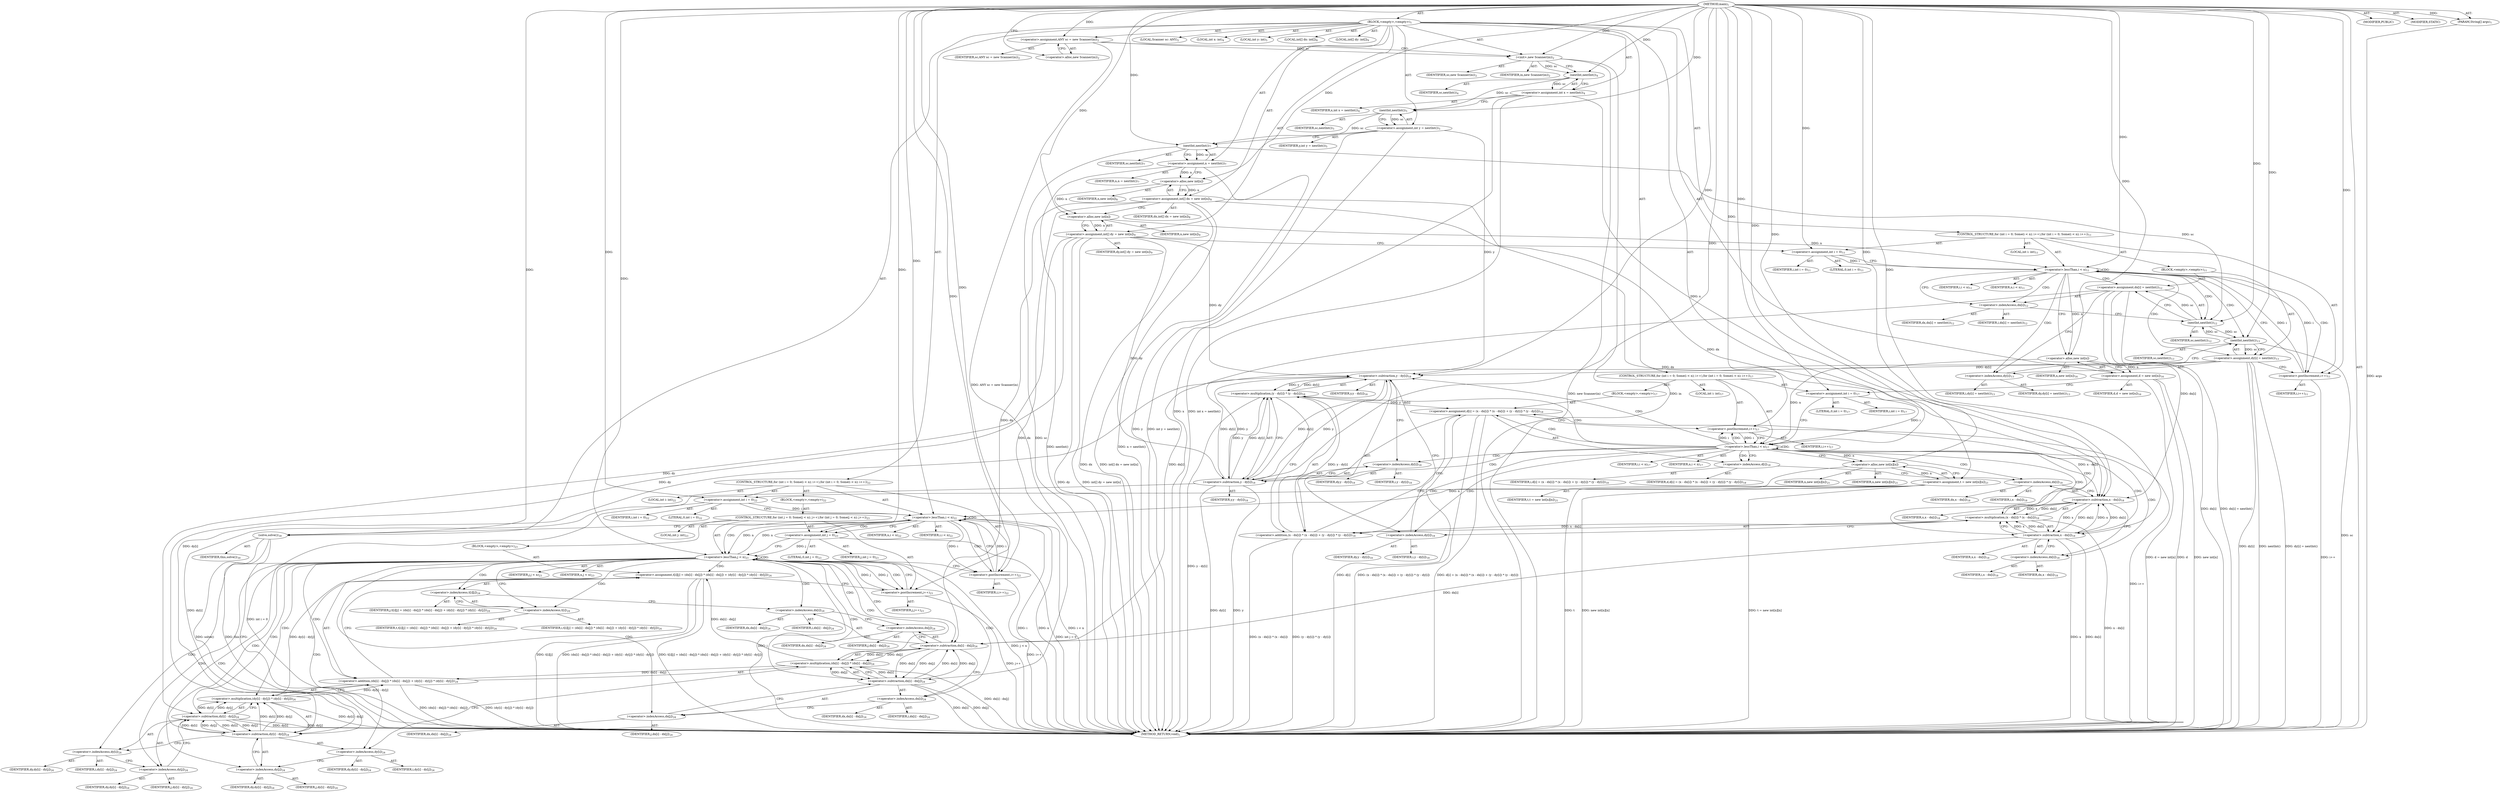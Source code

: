 digraph "main" {  
"19" [label = <(METHOD,main)<SUB>1</SUB>> ]
"20" [label = <(PARAM,String[] args)<SUB>1</SUB>> ]
"21" [label = <(BLOCK,&lt;empty&gt;,&lt;empty&gt;)<SUB>1</SUB>> ]
"4" [label = <(LOCAL,Scanner sc: ANY)<SUB>2</SUB>> ]
"22" [label = <(&lt;operator&gt;.assignment,ANY sc = new Scanner(in))<SUB>2</SUB>> ]
"23" [label = <(IDENTIFIER,sc,ANY sc = new Scanner(in))<SUB>2</SUB>> ]
"24" [label = <(&lt;operator&gt;.alloc,new Scanner(in))<SUB>2</SUB>> ]
"25" [label = <(&lt;init&gt;,new Scanner(in))<SUB>2</SUB>> ]
"3" [label = <(IDENTIFIER,sc,new Scanner(in))<SUB>2</SUB>> ]
"26" [label = <(IDENTIFIER,in,new Scanner(in))<SUB>2</SUB>> ]
"27" [label = <(LOCAL,int x: int)<SUB>4</SUB>> ]
"28" [label = <(&lt;operator&gt;.assignment,int x = nextInt())<SUB>4</SUB>> ]
"29" [label = <(IDENTIFIER,x,int x = nextInt())<SUB>4</SUB>> ]
"30" [label = <(nextInt,nextInt())<SUB>4</SUB>> ]
"31" [label = <(IDENTIFIER,sc,nextInt())<SUB>4</SUB>> ]
"32" [label = <(LOCAL,int y: int)<SUB>5</SUB>> ]
"33" [label = <(&lt;operator&gt;.assignment,int y = nextInt())<SUB>5</SUB>> ]
"34" [label = <(IDENTIFIER,y,int y = nextInt())<SUB>5</SUB>> ]
"35" [label = <(nextInt,nextInt())<SUB>5</SUB>> ]
"36" [label = <(IDENTIFIER,sc,nextInt())<SUB>5</SUB>> ]
"37" [label = <(&lt;operator&gt;.assignment,n = nextInt())<SUB>7</SUB>> ]
"38" [label = <(IDENTIFIER,n,n = nextInt())<SUB>7</SUB>> ]
"39" [label = <(nextInt,nextInt())<SUB>7</SUB>> ]
"40" [label = <(IDENTIFIER,sc,nextInt())<SUB>7</SUB>> ]
"41" [label = <(LOCAL,int[] dx: int[])<SUB>8</SUB>> ]
"42" [label = <(&lt;operator&gt;.assignment,int[] dx = new int[n])<SUB>8</SUB>> ]
"43" [label = <(IDENTIFIER,dx,int[] dx = new int[n])<SUB>8</SUB>> ]
"44" [label = <(&lt;operator&gt;.alloc,new int[n])> ]
"45" [label = <(IDENTIFIER,n,new int[n])<SUB>8</SUB>> ]
"46" [label = <(LOCAL,int[] dy: int[])<SUB>9</SUB>> ]
"47" [label = <(&lt;operator&gt;.assignment,int[] dy = new int[n])<SUB>9</SUB>> ]
"48" [label = <(IDENTIFIER,dy,int[] dy = new int[n])<SUB>9</SUB>> ]
"49" [label = <(&lt;operator&gt;.alloc,new int[n])> ]
"50" [label = <(IDENTIFIER,n,new int[n])<SUB>9</SUB>> ]
"51" [label = <(CONTROL_STRUCTURE,for (int i = 0; Some(i &lt; n); i++),for (int i = 0; Some(i &lt; n); i++))<SUB>11</SUB>> ]
"52" [label = <(LOCAL,int i: int)<SUB>11</SUB>> ]
"53" [label = <(&lt;operator&gt;.assignment,int i = 0)<SUB>11</SUB>> ]
"54" [label = <(IDENTIFIER,i,int i = 0)<SUB>11</SUB>> ]
"55" [label = <(LITERAL,0,int i = 0)<SUB>11</SUB>> ]
"56" [label = <(&lt;operator&gt;.lessThan,i &lt; n)<SUB>11</SUB>> ]
"57" [label = <(IDENTIFIER,i,i &lt; n)<SUB>11</SUB>> ]
"58" [label = <(IDENTIFIER,n,i &lt; n)<SUB>11</SUB>> ]
"59" [label = <(&lt;operator&gt;.postIncrement,i++)<SUB>11</SUB>> ]
"60" [label = <(IDENTIFIER,i,i++)<SUB>11</SUB>> ]
"61" [label = <(BLOCK,&lt;empty&gt;,&lt;empty&gt;)<SUB>11</SUB>> ]
"62" [label = <(&lt;operator&gt;.assignment,dx[i] = nextInt())<SUB>12</SUB>> ]
"63" [label = <(&lt;operator&gt;.indexAccess,dx[i])<SUB>12</SUB>> ]
"64" [label = <(IDENTIFIER,dx,dx[i] = nextInt())<SUB>12</SUB>> ]
"65" [label = <(IDENTIFIER,i,dx[i] = nextInt())<SUB>12</SUB>> ]
"66" [label = <(nextInt,nextInt())<SUB>12</SUB>> ]
"67" [label = <(IDENTIFIER,sc,nextInt())<SUB>12</SUB>> ]
"68" [label = <(&lt;operator&gt;.assignment,dy[i] = nextInt())<SUB>13</SUB>> ]
"69" [label = <(&lt;operator&gt;.indexAccess,dy[i])<SUB>13</SUB>> ]
"70" [label = <(IDENTIFIER,dy,dy[i] = nextInt())<SUB>13</SUB>> ]
"71" [label = <(IDENTIFIER,i,dy[i] = nextInt())<SUB>13</SUB>> ]
"72" [label = <(nextInt,nextInt())<SUB>13</SUB>> ]
"73" [label = <(IDENTIFIER,sc,nextInt())<SUB>13</SUB>> ]
"74" [label = <(&lt;operator&gt;.assignment,d = new int[n])<SUB>16</SUB>> ]
"75" [label = <(IDENTIFIER,d,d = new int[n])<SUB>16</SUB>> ]
"76" [label = <(&lt;operator&gt;.alloc,new int[n])> ]
"77" [label = <(IDENTIFIER,n,new int[n])<SUB>16</SUB>> ]
"78" [label = <(CONTROL_STRUCTURE,for (int i = 0; Some(i &lt; n); i++),for (int i = 0; Some(i &lt; n); i++))<SUB>17</SUB>> ]
"79" [label = <(LOCAL,int i: int)<SUB>17</SUB>> ]
"80" [label = <(&lt;operator&gt;.assignment,int i = 0)<SUB>17</SUB>> ]
"81" [label = <(IDENTIFIER,i,int i = 0)<SUB>17</SUB>> ]
"82" [label = <(LITERAL,0,int i = 0)<SUB>17</SUB>> ]
"83" [label = <(&lt;operator&gt;.lessThan,i &lt; n)<SUB>17</SUB>> ]
"84" [label = <(IDENTIFIER,i,i &lt; n)<SUB>17</SUB>> ]
"85" [label = <(IDENTIFIER,n,i &lt; n)<SUB>17</SUB>> ]
"86" [label = <(&lt;operator&gt;.postIncrement,i++)<SUB>17</SUB>> ]
"87" [label = <(IDENTIFIER,i,i++)<SUB>17</SUB>> ]
"88" [label = <(BLOCK,&lt;empty&gt;,&lt;empty&gt;)<SUB>17</SUB>> ]
"89" [label = <(&lt;operator&gt;.assignment,d[i] = (x - dx[i]) * (x - dx[i]) + (y - dy[i]) * (y - dy[i]))<SUB>18</SUB>> ]
"90" [label = <(&lt;operator&gt;.indexAccess,d[i])<SUB>18</SUB>> ]
"91" [label = <(IDENTIFIER,d,d[i] = (x - dx[i]) * (x - dx[i]) + (y - dy[i]) * (y - dy[i]))<SUB>18</SUB>> ]
"92" [label = <(IDENTIFIER,i,d[i] = (x - dx[i]) * (x - dx[i]) + (y - dy[i]) * (y - dy[i]))<SUB>18</SUB>> ]
"93" [label = <(&lt;operator&gt;.addition,(x - dx[i]) * (x - dx[i]) + (y - dy[i]) * (y - dy[i]))<SUB>18</SUB>> ]
"94" [label = <(&lt;operator&gt;.multiplication,(x - dx[i]) * (x - dx[i]))<SUB>18</SUB>> ]
"95" [label = <(&lt;operator&gt;.subtraction,x - dx[i])<SUB>18</SUB>> ]
"96" [label = <(IDENTIFIER,x,x - dx[i])<SUB>18</SUB>> ]
"97" [label = <(&lt;operator&gt;.indexAccess,dx[i])<SUB>18</SUB>> ]
"98" [label = <(IDENTIFIER,dx,x - dx[i])<SUB>18</SUB>> ]
"99" [label = <(IDENTIFIER,i,x - dx[i])<SUB>18</SUB>> ]
"100" [label = <(&lt;operator&gt;.subtraction,x - dx[i])<SUB>18</SUB>> ]
"101" [label = <(IDENTIFIER,x,x - dx[i])<SUB>18</SUB>> ]
"102" [label = <(&lt;operator&gt;.indexAccess,dx[i])<SUB>18</SUB>> ]
"103" [label = <(IDENTIFIER,dx,x - dx[i])<SUB>18</SUB>> ]
"104" [label = <(IDENTIFIER,i,x - dx[i])<SUB>18</SUB>> ]
"105" [label = <(&lt;operator&gt;.multiplication,(y - dy[i]) * (y - dy[i]))<SUB>18</SUB>> ]
"106" [label = <(&lt;operator&gt;.subtraction,y - dy[i])<SUB>18</SUB>> ]
"107" [label = <(IDENTIFIER,y,y - dy[i])<SUB>18</SUB>> ]
"108" [label = <(&lt;operator&gt;.indexAccess,dy[i])<SUB>18</SUB>> ]
"109" [label = <(IDENTIFIER,dy,y - dy[i])<SUB>18</SUB>> ]
"110" [label = <(IDENTIFIER,i,y - dy[i])<SUB>18</SUB>> ]
"111" [label = <(&lt;operator&gt;.subtraction,y - dy[i])<SUB>18</SUB>> ]
"112" [label = <(IDENTIFIER,y,y - dy[i])<SUB>18</SUB>> ]
"113" [label = <(&lt;operator&gt;.indexAccess,dy[i])<SUB>18</SUB>> ]
"114" [label = <(IDENTIFIER,dy,y - dy[i])<SUB>18</SUB>> ]
"115" [label = <(IDENTIFIER,i,y - dy[i])<SUB>18</SUB>> ]
"116" [label = <(&lt;operator&gt;.assignment,t = new int[n][n])<SUB>21</SUB>> ]
"117" [label = <(IDENTIFIER,t,t = new int[n][n])<SUB>21</SUB>> ]
"118" [label = <(&lt;operator&gt;.alloc,new int[n][n])> ]
"119" [label = <(IDENTIFIER,n,new int[n][n])<SUB>21</SUB>> ]
"120" [label = <(IDENTIFIER,n,new int[n][n])<SUB>21</SUB>> ]
"121" [label = <(CONTROL_STRUCTURE,for (int i = 0; Some(i &lt; n); i++),for (int i = 0; Some(i &lt; n); i++))<SUB>22</SUB>> ]
"122" [label = <(LOCAL,int i: int)<SUB>22</SUB>> ]
"123" [label = <(&lt;operator&gt;.assignment,int i = 0)<SUB>22</SUB>> ]
"124" [label = <(IDENTIFIER,i,int i = 0)<SUB>22</SUB>> ]
"125" [label = <(LITERAL,0,int i = 0)<SUB>22</SUB>> ]
"126" [label = <(&lt;operator&gt;.lessThan,i &lt; n)<SUB>22</SUB>> ]
"127" [label = <(IDENTIFIER,i,i &lt; n)<SUB>22</SUB>> ]
"128" [label = <(IDENTIFIER,n,i &lt; n)<SUB>22</SUB>> ]
"129" [label = <(&lt;operator&gt;.postIncrement,i++)<SUB>22</SUB>> ]
"130" [label = <(IDENTIFIER,i,i++)<SUB>22</SUB>> ]
"131" [label = <(BLOCK,&lt;empty&gt;,&lt;empty&gt;)<SUB>22</SUB>> ]
"132" [label = <(CONTROL_STRUCTURE,for (int j = 0; Some(j &lt; n); j++),for (int j = 0; Some(j &lt; n); j++))<SUB>23</SUB>> ]
"133" [label = <(LOCAL,int j: int)<SUB>23</SUB>> ]
"134" [label = <(&lt;operator&gt;.assignment,int j = 0)<SUB>23</SUB>> ]
"135" [label = <(IDENTIFIER,j,int j = 0)<SUB>23</SUB>> ]
"136" [label = <(LITERAL,0,int j = 0)<SUB>23</SUB>> ]
"137" [label = <(&lt;operator&gt;.lessThan,j &lt; n)<SUB>23</SUB>> ]
"138" [label = <(IDENTIFIER,j,j &lt; n)<SUB>23</SUB>> ]
"139" [label = <(IDENTIFIER,n,j &lt; n)<SUB>23</SUB>> ]
"140" [label = <(&lt;operator&gt;.postIncrement,j++)<SUB>23</SUB>> ]
"141" [label = <(IDENTIFIER,j,j++)<SUB>23</SUB>> ]
"142" [label = <(BLOCK,&lt;empty&gt;,&lt;empty&gt;)<SUB>23</SUB>> ]
"143" [label = <(&lt;operator&gt;.assignment,t[i][j] = (dx[i] - dx[j]) * (dx[i] - dx[j]) + (dy[i] - dy[j]) * (dy[i] - dy[j]))<SUB>24</SUB>> ]
"144" [label = <(&lt;operator&gt;.indexAccess,t[i][j])<SUB>24</SUB>> ]
"145" [label = <(&lt;operator&gt;.indexAccess,t[i])<SUB>24</SUB>> ]
"146" [label = <(IDENTIFIER,t,t[i][j] = (dx[i] - dx[j]) * (dx[i] - dx[j]) + (dy[i] - dy[j]) * (dy[i] - dy[j]))<SUB>24</SUB>> ]
"147" [label = <(IDENTIFIER,i,t[i][j] = (dx[i] - dx[j]) * (dx[i] - dx[j]) + (dy[i] - dy[j]) * (dy[i] - dy[j]))<SUB>24</SUB>> ]
"148" [label = <(IDENTIFIER,j,t[i][j] = (dx[i] - dx[j]) * (dx[i] - dx[j]) + (dy[i] - dy[j]) * (dy[i] - dy[j]))<SUB>24</SUB>> ]
"149" [label = <(&lt;operator&gt;.addition,(dx[i] - dx[j]) * (dx[i] - dx[j]) + (dy[i] - dy[j]) * (dy[i] - dy[j]))<SUB>24</SUB>> ]
"150" [label = <(&lt;operator&gt;.multiplication,(dx[i] - dx[j]) * (dx[i] - dx[j]))<SUB>24</SUB>> ]
"151" [label = <(&lt;operator&gt;.subtraction,dx[i] - dx[j])<SUB>24</SUB>> ]
"152" [label = <(&lt;operator&gt;.indexAccess,dx[i])<SUB>24</SUB>> ]
"153" [label = <(IDENTIFIER,dx,dx[i] - dx[j])<SUB>24</SUB>> ]
"154" [label = <(IDENTIFIER,i,dx[i] - dx[j])<SUB>24</SUB>> ]
"155" [label = <(&lt;operator&gt;.indexAccess,dx[j])<SUB>24</SUB>> ]
"156" [label = <(IDENTIFIER,dx,dx[i] - dx[j])<SUB>24</SUB>> ]
"157" [label = <(IDENTIFIER,j,dx[i] - dx[j])<SUB>24</SUB>> ]
"158" [label = <(&lt;operator&gt;.subtraction,dx[i] - dx[j])<SUB>24</SUB>> ]
"159" [label = <(&lt;operator&gt;.indexAccess,dx[i])<SUB>24</SUB>> ]
"160" [label = <(IDENTIFIER,dx,dx[i] - dx[j])<SUB>24</SUB>> ]
"161" [label = <(IDENTIFIER,i,dx[i] - dx[j])<SUB>24</SUB>> ]
"162" [label = <(&lt;operator&gt;.indexAccess,dx[j])<SUB>24</SUB>> ]
"163" [label = <(IDENTIFIER,dx,dx[i] - dx[j])<SUB>24</SUB>> ]
"164" [label = <(IDENTIFIER,j,dx[i] - dx[j])<SUB>24</SUB>> ]
"165" [label = <(&lt;operator&gt;.multiplication,(dy[i] - dy[j]) * (dy[i] - dy[j]))<SUB>24</SUB>> ]
"166" [label = <(&lt;operator&gt;.subtraction,dy[i] - dy[j])<SUB>24</SUB>> ]
"167" [label = <(&lt;operator&gt;.indexAccess,dy[i])<SUB>24</SUB>> ]
"168" [label = <(IDENTIFIER,dy,dy[i] - dy[j])<SUB>24</SUB>> ]
"169" [label = <(IDENTIFIER,i,dy[i] - dy[j])<SUB>24</SUB>> ]
"170" [label = <(&lt;operator&gt;.indexAccess,dy[j])<SUB>24</SUB>> ]
"171" [label = <(IDENTIFIER,dy,dy[i] - dy[j])<SUB>24</SUB>> ]
"172" [label = <(IDENTIFIER,j,dy[i] - dy[j])<SUB>24</SUB>> ]
"173" [label = <(&lt;operator&gt;.subtraction,dy[i] - dy[j])<SUB>24</SUB>> ]
"174" [label = <(&lt;operator&gt;.indexAccess,dy[i])<SUB>24</SUB>> ]
"175" [label = <(IDENTIFIER,dy,dy[i] - dy[j])<SUB>24</SUB>> ]
"176" [label = <(IDENTIFIER,i,dy[i] - dy[j])<SUB>24</SUB>> ]
"177" [label = <(&lt;operator&gt;.indexAccess,dy[j])<SUB>24</SUB>> ]
"178" [label = <(IDENTIFIER,dy,dy[i] - dy[j])<SUB>24</SUB>> ]
"179" [label = <(IDENTIFIER,j,dy[i] - dy[j])<SUB>24</SUB>> ]
"180" [label = <(solve,solve())<SUB>30</SUB>> ]
"181" [label = <(IDENTIFIER,this,solve())<SUB>30</SUB>> ]
"182" [label = <(MODIFIER,PUBLIC)> ]
"183" [label = <(MODIFIER,STATIC)> ]
"184" [label = <(METHOD_RETURN,void)<SUB>1</SUB>> ]
  "19" -> "20"  [ label = "AST: "] 
  "19" -> "21"  [ label = "AST: "] 
  "19" -> "182"  [ label = "AST: "] 
  "19" -> "183"  [ label = "AST: "] 
  "19" -> "184"  [ label = "AST: "] 
  "21" -> "4"  [ label = "AST: "] 
  "21" -> "22"  [ label = "AST: "] 
  "21" -> "25"  [ label = "AST: "] 
  "21" -> "27"  [ label = "AST: "] 
  "21" -> "28"  [ label = "AST: "] 
  "21" -> "32"  [ label = "AST: "] 
  "21" -> "33"  [ label = "AST: "] 
  "21" -> "37"  [ label = "AST: "] 
  "21" -> "41"  [ label = "AST: "] 
  "21" -> "42"  [ label = "AST: "] 
  "21" -> "46"  [ label = "AST: "] 
  "21" -> "47"  [ label = "AST: "] 
  "21" -> "51"  [ label = "AST: "] 
  "21" -> "74"  [ label = "AST: "] 
  "21" -> "78"  [ label = "AST: "] 
  "21" -> "116"  [ label = "AST: "] 
  "21" -> "121"  [ label = "AST: "] 
  "21" -> "180"  [ label = "AST: "] 
  "22" -> "23"  [ label = "AST: "] 
  "22" -> "24"  [ label = "AST: "] 
  "25" -> "3"  [ label = "AST: "] 
  "25" -> "26"  [ label = "AST: "] 
  "28" -> "29"  [ label = "AST: "] 
  "28" -> "30"  [ label = "AST: "] 
  "30" -> "31"  [ label = "AST: "] 
  "33" -> "34"  [ label = "AST: "] 
  "33" -> "35"  [ label = "AST: "] 
  "35" -> "36"  [ label = "AST: "] 
  "37" -> "38"  [ label = "AST: "] 
  "37" -> "39"  [ label = "AST: "] 
  "39" -> "40"  [ label = "AST: "] 
  "42" -> "43"  [ label = "AST: "] 
  "42" -> "44"  [ label = "AST: "] 
  "44" -> "45"  [ label = "AST: "] 
  "47" -> "48"  [ label = "AST: "] 
  "47" -> "49"  [ label = "AST: "] 
  "49" -> "50"  [ label = "AST: "] 
  "51" -> "52"  [ label = "AST: "] 
  "51" -> "53"  [ label = "AST: "] 
  "51" -> "56"  [ label = "AST: "] 
  "51" -> "59"  [ label = "AST: "] 
  "51" -> "61"  [ label = "AST: "] 
  "53" -> "54"  [ label = "AST: "] 
  "53" -> "55"  [ label = "AST: "] 
  "56" -> "57"  [ label = "AST: "] 
  "56" -> "58"  [ label = "AST: "] 
  "59" -> "60"  [ label = "AST: "] 
  "61" -> "62"  [ label = "AST: "] 
  "61" -> "68"  [ label = "AST: "] 
  "62" -> "63"  [ label = "AST: "] 
  "62" -> "66"  [ label = "AST: "] 
  "63" -> "64"  [ label = "AST: "] 
  "63" -> "65"  [ label = "AST: "] 
  "66" -> "67"  [ label = "AST: "] 
  "68" -> "69"  [ label = "AST: "] 
  "68" -> "72"  [ label = "AST: "] 
  "69" -> "70"  [ label = "AST: "] 
  "69" -> "71"  [ label = "AST: "] 
  "72" -> "73"  [ label = "AST: "] 
  "74" -> "75"  [ label = "AST: "] 
  "74" -> "76"  [ label = "AST: "] 
  "76" -> "77"  [ label = "AST: "] 
  "78" -> "79"  [ label = "AST: "] 
  "78" -> "80"  [ label = "AST: "] 
  "78" -> "83"  [ label = "AST: "] 
  "78" -> "86"  [ label = "AST: "] 
  "78" -> "88"  [ label = "AST: "] 
  "80" -> "81"  [ label = "AST: "] 
  "80" -> "82"  [ label = "AST: "] 
  "83" -> "84"  [ label = "AST: "] 
  "83" -> "85"  [ label = "AST: "] 
  "86" -> "87"  [ label = "AST: "] 
  "88" -> "89"  [ label = "AST: "] 
  "89" -> "90"  [ label = "AST: "] 
  "89" -> "93"  [ label = "AST: "] 
  "90" -> "91"  [ label = "AST: "] 
  "90" -> "92"  [ label = "AST: "] 
  "93" -> "94"  [ label = "AST: "] 
  "93" -> "105"  [ label = "AST: "] 
  "94" -> "95"  [ label = "AST: "] 
  "94" -> "100"  [ label = "AST: "] 
  "95" -> "96"  [ label = "AST: "] 
  "95" -> "97"  [ label = "AST: "] 
  "97" -> "98"  [ label = "AST: "] 
  "97" -> "99"  [ label = "AST: "] 
  "100" -> "101"  [ label = "AST: "] 
  "100" -> "102"  [ label = "AST: "] 
  "102" -> "103"  [ label = "AST: "] 
  "102" -> "104"  [ label = "AST: "] 
  "105" -> "106"  [ label = "AST: "] 
  "105" -> "111"  [ label = "AST: "] 
  "106" -> "107"  [ label = "AST: "] 
  "106" -> "108"  [ label = "AST: "] 
  "108" -> "109"  [ label = "AST: "] 
  "108" -> "110"  [ label = "AST: "] 
  "111" -> "112"  [ label = "AST: "] 
  "111" -> "113"  [ label = "AST: "] 
  "113" -> "114"  [ label = "AST: "] 
  "113" -> "115"  [ label = "AST: "] 
  "116" -> "117"  [ label = "AST: "] 
  "116" -> "118"  [ label = "AST: "] 
  "118" -> "119"  [ label = "AST: "] 
  "118" -> "120"  [ label = "AST: "] 
  "121" -> "122"  [ label = "AST: "] 
  "121" -> "123"  [ label = "AST: "] 
  "121" -> "126"  [ label = "AST: "] 
  "121" -> "129"  [ label = "AST: "] 
  "121" -> "131"  [ label = "AST: "] 
  "123" -> "124"  [ label = "AST: "] 
  "123" -> "125"  [ label = "AST: "] 
  "126" -> "127"  [ label = "AST: "] 
  "126" -> "128"  [ label = "AST: "] 
  "129" -> "130"  [ label = "AST: "] 
  "131" -> "132"  [ label = "AST: "] 
  "132" -> "133"  [ label = "AST: "] 
  "132" -> "134"  [ label = "AST: "] 
  "132" -> "137"  [ label = "AST: "] 
  "132" -> "140"  [ label = "AST: "] 
  "132" -> "142"  [ label = "AST: "] 
  "134" -> "135"  [ label = "AST: "] 
  "134" -> "136"  [ label = "AST: "] 
  "137" -> "138"  [ label = "AST: "] 
  "137" -> "139"  [ label = "AST: "] 
  "140" -> "141"  [ label = "AST: "] 
  "142" -> "143"  [ label = "AST: "] 
  "143" -> "144"  [ label = "AST: "] 
  "143" -> "149"  [ label = "AST: "] 
  "144" -> "145"  [ label = "AST: "] 
  "144" -> "148"  [ label = "AST: "] 
  "145" -> "146"  [ label = "AST: "] 
  "145" -> "147"  [ label = "AST: "] 
  "149" -> "150"  [ label = "AST: "] 
  "149" -> "165"  [ label = "AST: "] 
  "150" -> "151"  [ label = "AST: "] 
  "150" -> "158"  [ label = "AST: "] 
  "151" -> "152"  [ label = "AST: "] 
  "151" -> "155"  [ label = "AST: "] 
  "152" -> "153"  [ label = "AST: "] 
  "152" -> "154"  [ label = "AST: "] 
  "155" -> "156"  [ label = "AST: "] 
  "155" -> "157"  [ label = "AST: "] 
  "158" -> "159"  [ label = "AST: "] 
  "158" -> "162"  [ label = "AST: "] 
  "159" -> "160"  [ label = "AST: "] 
  "159" -> "161"  [ label = "AST: "] 
  "162" -> "163"  [ label = "AST: "] 
  "162" -> "164"  [ label = "AST: "] 
  "165" -> "166"  [ label = "AST: "] 
  "165" -> "173"  [ label = "AST: "] 
  "166" -> "167"  [ label = "AST: "] 
  "166" -> "170"  [ label = "AST: "] 
  "167" -> "168"  [ label = "AST: "] 
  "167" -> "169"  [ label = "AST: "] 
  "170" -> "171"  [ label = "AST: "] 
  "170" -> "172"  [ label = "AST: "] 
  "173" -> "174"  [ label = "AST: "] 
  "173" -> "177"  [ label = "AST: "] 
  "174" -> "175"  [ label = "AST: "] 
  "174" -> "176"  [ label = "AST: "] 
  "177" -> "178"  [ label = "AST: "] 
  "177" -> "179"  [ label = "AST: "] 
  "180" -> "181"  [ label = "AST: "] 
  "22" -> "25"  [ label = "CFG: "] 
  "25" -> "30"  [ label = "CFG: "] 
  "28" -> "35"  [ label = "CFG: "] 
  "33" -> "39"  [ label = "CFG: "] 
  "37" -> "44"  [ label = "CFG: "] 
  "42" -> "49"  [ label = "CFG: "] 
  "47" -> "53"  [ label = "CFG: "] 
  "74" -> "80"  [ label = "CFG: "] 
  "116" -> "123"  [ label = "CFG: "] 
  "180" -> "184"  [ label = "CFG: "] 
  "24" -> "22"  [ label = "CFG: "] 
  "30" -> "28"  [ label = "CFG: "] 
  "35" -> "33"  [ label = "CFG: "] 
  "39" -> "37"  [ label = "CFG: "] 
  "44" -> "42"  [ label = "CFG: "] 
  "49" -> "47"  [ label = "CFG: "] 
  "53" -> "56"  [ label = "CFG: "] 
  "56" -> "63"  [ label = "CFG: "] 
  "56" -> "76"  [ label = "CFG: "] 
  "59" -> "56"  [ label = "CFG: "] 
  "76" -> "74"  [ label = "CFG: "] 
  "80" -> "83"  [ label = "CFG: "] 
  "83" -> "90"  [ label = "CFG: "] 
  "83" -> "118"  [ label = "CFG: "] 
  "86" -> "83"  [ label = "CFG: "] 
  "118" -> "116"  [ label = "CFG: "] 
  "123" -> "126"  [ label = "CFG: "] 
  "126" -> "134"  [ label = "CFG: "] 
  "126" -> "180"  [ label = "CFG: "] 
  "129" -> "126"  [ label = "CFG: "] 
  "62" -> "69"  [ label = "CFG: "] 
  "68" -> "59"  [ label = "CFG: "] 
  "89" -> "86"  [ label = "CFG: "] 
  "63" -> "66"  [ label = "CFG: "] 
  "66" -> "62"  [ label = "CFG: "] 
  "69" -> "72"  [ label = "CFG: "] 
  "72" -> "68"  [ label = "CFG: "] 
  "90" -> "97"  [ label = "CFG: "] 
  "93" -> "89"  [ label = "CFG: "] 
  "134" -> "137"  [ label = "CFG: "] 
  "137" -> "145"  [ label = "CFG: "] 
  "137" -> "129"  [ label = "CFG: "] 
  "140" -> "137"  [ label = "CFG: "] 
  "94" -> "108"  [ label = "CFG: "] 
  "105" -> "93"  [ label = "CFG: "] 
  "143" -> "140"  [ label = "CFG: "] 
  "95" -> "102"  [ label = "CFG: "] 
  "100" -> "94"  [ label = "CFG: "] 
  "106" -> "113"  [ label = "CFG: "] 
  "111" -> "105"  [ label = "CFG: "] 
  "144" -> "152"  [ label = "CFG: "] 
  "149" -> "143"  [ label = "CFG: "] 
  "97" -> "95"  [ label = "CFG: "] 
  "102" -> "100"  [ label = "CFG: "] 
  "108" -> "106"  [ label = "CFG: "] 
  "113" -> "111"  [ label = "CFG: "] 
  "145" -> "144"  [ label = "CFG: "] 
  "150" -> "167"  [ label = "CFG: "] 
  "165" -> "149"  [ label = "CFG: "] 
  "151" -> "159"  [ label = "CFG: "] 
  "158" -> "150"  [ label = "CFG: "] 
  "166" -> "174"  [ label = "CFG: "] 
  "173" -> "165"  [ label = "CFG: "] 
  "152" -> "155"  [ label = "CFG: "] 
  "155" -> "151"  [ label = "CFG: "] 
  "159" -> "162"  [ label = "CFG: "] 
  "162" -> "158"  [ label = "CFG: "] 
  "167" -> "170"  [ label = "CFG: "] 
  "170" -> "166"  [ label = "CFG: "] 
  "174" -> "177"  [ label = "CFG: "] 
  "177" -> "173"  [ label = "CFG: "] 
  "19" -> "24"  [ label = "CFG: "] 
  "20" -> "184"  [ label = "DDG: args"] 
  "22" -> "184"  [ label = "DDG: ANY sc = new Scanner(in)"] 
  "25" -> "184"  [ label = "DDG: new Scanner(in)"] 
  "28" -> "184"  [ label = "DDG: x"] 
  "28" -> "184"  [ label = "DDG: int x = nextInt()"] 
  "33" -> "184"  [ label = "DDG: y"] 
  "33" -> "184"  [ label = "DDG: int y = nextInt()"] 
  "39" -> "184"  [ label = "DDG: sc"] 
  "37" -> "184"  [ label = "DDG: nextInt()"] 
  "37" -> "184"  [ label = "DDG: n = nextInt()"] 
  "42" -> "184"  [ label = "DDG: dx"] 
  "42" -> "184"  [ label = "DDG: int[] dx = new int[n]"] 
  "47" -> "184"  [ label = "DDG: dy"] 
  "47" -> "184"  [ label = "DDG: int[] dy = new int[n]"] 
  "74" -> "184"  [ label = "DDG: d"] 
  "74" -> "184"  [ label = "DDG: new int[n]"] 
  "74" -> "184"  [ label = "DDG: d = new int[n]"] 
  "116" -> "184"  [ label = "DDG: t"] 
  "116" -> "184"  [ label = "DDG: new int[n][n]"] 
  "116" -> "184"  [ label = "DDG: t = new int[n][n]"] 
  "123" -> "184"  [ label = "DDG: int i = 0"] 
  "126" -> "184"  [ label = "DDG: i"] 
  "126" -> "184"  [ label = "DDG: n"] 
  "126" -> "184"  [ label = "DDG: i &lt; n"] 
  "180" -> "184"  [ label = "DDG: solve()"] 
  "134" -> "184"  [ label = "DDG: int j = 0"] 
  "137" -> "184"  [ label = "DDG: j"] 
  "137" -> "184"  [ label = "DDG: j &lt; n"] 
  "129" -> "184"  [ label = "DDG: i++"] 
  "143" -> "184"  [ label = "DDG: t[i][j]"] 
  "150" -> "184"  [ label = "DDG: dx[i] - dx[j]"] 
  "158" -> "184"  [ label = "DDG: dx[i]"] 
  "158" -> "184"  [ label = "DDG: dx[j]"] 
  "149" -> "184"  [ label = "DDG: (dx[i] - dx[j]) * (dx[i] - dx[j])"] 
  "165" -> "184"  [ label = "DDG: dy[i] - dy[j]"] 
  "173" -> "184"  [ label = "DDG: dy[i]"] 
  "173" -> "184"  [ label = "DDG: dy[j]"] 
  "149" -> "184"  [ label = "DDG: (dy[i] - dy[j]) * (dy[i] - dy[j])"] 
  "143" -> "184"  [ label = "DDG: (dx[i] - dx[j]) * (dx[i] - dx[j]) + (dy[i] - dy[j]) * (dy[i] - dy[j])"] 
  "143" -> "184"  [ label = "DDG: t[i][j] = (dx[i] - dx[j]) * (dx[i] - dx[j]) + (dy[i] - dy[j]) * (dy[i] - dy[j])"] 
  "140" -> "184"  [ label = "DDG: j++"] 
  "89" -> "184"  [ label = "DDG: d[i]"] 
  "94" -> "184"  [ label = "DDG: x - dx[i]"] 
  "100" -> "184"  [ label = "DDG: x"] 
  "100" -> "184"  [ label = "DDG: dx[i]"] 
  "93" -> "184"  [ label = "DDG: (x - dx[i]) * (x - dx[i])"] 
  "105" -> "184"  [ label = "DDG: y - dy[i]"] 
  "111" -> "184"  [ label = "DDG: y"] 
  "111" -> "184"  [ label = "DDG: dy[i]"] 
  "93" -> "184"  [ label = "DDG: (y - dy[i]) * (y - dy[i])"] 
  "89" -> "184"  [ label = "DDG: (x - dx[i]) * (x - dx[i]) + (y - dy[i]) * (y - dy[i])"] 
  "89" -> "184"  [ label = "DDG: d[i] = (x - dx[i]) * (x - dx[i]) + (y - dy[i]) * (y - dy[i])"] 
  "86" -> "184"  [ label = "DDG: i++"] 
  "62" -> "184"  [ label = "DDG: dx[i]"] 
  "62" -> "184"  [ label = "DDG: dx[i] = nextInt()"] 
  "68" -> "184"  [ label = "DDG: dy[i]"] 
  "72" -> "184"  [ label = "DDG: sc"] 
  "68" -> "184"  [ label = "DDG: nextInt()"] 
  "68" -> "184"  [ label = "DDG: dy[i] = nextInt()"] 
  "59" -> "184"  [ label = "DDG: i++"] 
  "180" -> "184"  [ label = "DDG: this"] 
  "25" -> "184"  [ label = "DDG: in"] 
  "19" -> "20"  [ label = "DDG: "] 
  "19" -> "22"  [ label = "DDG: "] 
  "30" -> "28"  [ label = "DDG: sc"] 
  "35" -> "33"  [ label = "DDG: sc"] 
  "39" -> "37"  [ label = "DDG: sc"] 
  "44" -> "42"  [ label = "DDG: n"] 
  "49" -> "47"  [ label = "DDG: n"] 
  "76" -> "74"  [ label = "DDG: n"] 
  "118" -> "116"  [ label = "DDG: n"] 
  "22" -> "25"  [ label = "DDG: sc"] 
  "19" -> "25"  [ label = "DDG: "] 
  "19" -> "53"  [ label = "DDG: "] 
  "19" -> "80"  [ label = "DDG: "] 
  "19" -> "123"  [ label = "DDG: "] 
  "19" -> "180"  [ label = "DDG: "] 
  "25" -> "30"  [ label = "DDG: sc"] 
  "19" -> "30"  [ label = "DDG: "] 
  "30" -> "35"  [ label = "DDG: sc"] 
  "19" -> "35"  [ label = "DDG: "] 
  "35" -> "39"  [ label = "DDG: sc"] 
  "19" -> "39"  [ label = "DDG: "] 
  "37" -> "44"  [ label = "DDG: n"] 
  "19" -> "44"  [ label = "DDG: "] 
  "44" -> "49"  [ label = "DDG: n"] 
  "19" -> "49"  [ label = "DDG: "] 
  "53" -> "56"  [ label = "DDG: i"] 
  "59" -> "56"  [ label = "DDG: i"] 
  "19" -> "56"  [ label = "DDG: "] 
  "49" -> "56"  [ label = "DDG: n"] 
  "56" -> "59"  [ label = "DDG: i"] 
  "19" -> "59"  [ label = "DDG: "] 
  "66" -> "62"  [ label = "DDG: sc"] 
  "72" -> "68"  [ label = "DDG: sc"] 
  "56" -> "76"  [ label = "DDG: n"] 
  "19" -> "76"  [ label = "DDG: "] 
  "80" -> "83"  [ label = "DDG: i"] 
  "86" -> "83"  [ label = "DDG: i"] 
  "19" -> "83"  [ label = "DDG: "] 
  "76" -> "83"  [ label = "DDG: n"] 
  "83" -> "86"  [ label = "DDG: i"] 
  "19" -> "86"  [ label = "DDG: "] 
  "94" -> "89"  [ label = "DDG: x - dx[i]"] 
  "105" -> "89"  [ label = "DDG: y - dy[i]"] 
  "83" -> "118"  [ label = "DDG: n"] 
  "19" -> "118"  [ label = "DDG: "] 
  "123" -> "126"  [ label = "DDG: i"] 
  "129" -> "126"  [ label = "DDG: i"] 
  "19" -> "126"  [ label = "DDG: "] 
  "118" -> "126"  [ label = "DDG: n"] 
  "137" -> "126"  [ label = "DDG: n"] 
  "126" -> "129"  [ label = "DDG: i"] 
  "19" -> "129"  [ label = "DDG: "] 
  "19" -> "134"  [ label = "DDG: "] 
  "39" -> "66"  [ label = "DDG: sc"] 
  "72" -> "66"  [ label = "DDG: sc"] 
  "19" -> "66"  [ label = "DDG: "] 
  "66" -> "72"  [ label = "DDG: sc"] 
  "19" -> "72"  [ label = "DDG: "] 
  "94" -> "93"  [ label = "DDG: x - dx[i]"] 
  "105" -> "93"  [ label = "DDG: y - dy[i]"] 
  "134" -> "137"  [ label = "DDG: j"] 
  "140" -> "137"  [ label = "DDG: j"] 
  "19" -> "137"  [ label = "DDG: "] 
  "126" -> "137"  [ label = "DDG: n"] 
  "137" -> "140"  [ label = "DDG: j"] 
  "19" -> "140"  [ label = "DDG: "] 
  "150" -> "143"  [ label = "DDG: dx[i] - dx[j]"] 
  "165" -> "143"  [ label = "DDG: dy[i] - dy[j]"] 
  "95" -> "94"  [ label = "DDG: x"] 
  "95" -> "94"  [ label = "DDG: dx[i]"] 
  "100" -> "94"  [ label = "DDG: x"] 
  "100" -> "94"  [ label = "DDG: dx[i]"] 
  "106" -> "105"  [ label = "DDG: y"] 
  "106" -> "105"  [ label = "DDG: dy[i]"] 
  "111" -> "105"  [ label = "DDG: y"] 
  "111" -> "105"  [ label = "DDG: dy[i]"] 
  "28" -> "95"  [ label = "DDG: x"] 
  "100" -> "95"  [ label = "DDG: x"] 
  "19" -> "95"  [ label = "DDG: "] 
  "42" -> "95"  [ label = "DDG: dx"] 
  "100" -> "95"  [ label = "DDG: dx[i]"] 
  "62" -> "95"  [ label = "DDG: dx[i]"] 
  "95" -> "100"  [ label = "DDG: x"] 
  "19" -> "100"  [ label = "DDG: "] 
  "42" -> "100"  [ label = "DDG: dx"] 
  "95" -> "100"  [ label = "DDG: dx[i]"] 
  "33" -> "106"  [ label = "DDG: y"] 
  "111" -> "106"  [ label = "DDG: y"] 
  "19" -> "106"  [ label = "DDG: "] 
  "47" -> "106"  [ label = "DDG: dy"] 
  "111" -> "106"  [ label = "DDG: dy[i]"] 
  "68" -> "106"  [ label = "DDG: dy[i]"] 
  "106" -> "111"  [ label = "DDG: y"] 
  "19" -> "111"  [ label = "DDG: "] 
  "47" -> "111"  [ label = "DDG: dy"] 
  "106" -> "111"  [ label = "DDG: dy[i]"] 
  "150" -> "149"  [ label = "DDG: dx[i] - dx[j]"] 
  "165" -> "149"  [ label = "DDG: dy[i] - dy[j]"] 
  "151" -> "150"  [ label = "DDG: dx[i]"] 
  "151" -> "150"  [ label = "DDG: dx[j]"] 
  "158" -> "150"  [ label = "DDG: dx[i]"] 
  "158" -> "150"  [ label = "DDG: dx[j]"] 
  "166" -> "165"  [ label = "DDG: dy[i]"] 
  "166" -> "165"  [ label = "DDG: dy[j]"] 
  "173" -> "165"  [ label = "DDG: dy[i]"] 
  "173" -> "165"  [ label = "DDG: dy[j]"] 
  "42" -> "151"  [ label = "DDG: dx"] 
  "158" -> "151"  [ label = "DDG: dx[i]"] 
  "100" -> "151"  [ label = "DDG: dx[i]"] 
  "62" -> "151"  [ label = "DDG: dx[i]"] 
  "158" -> "151"  [ label = "DDG: dx[j]"] 
  "42" -> "158"  [ label = "DDG: dx"] 
  "151" -> "158"  [ label = "DDG: dx[i]"] 
  "151" -> "158"  [ label = "DDG: dx[j]"] 
  "47" -> "166"  [ label = "DDG: dy"] 
  "173" -> "166"  [ label = "DDG: dy[i]"] 
  "111" -> "166"  [ label = "DDG: dy[i]"] 
  "68" -> "166"  [ label = "DDG: dy[i]"] 
  "173" -> "166"  [ label = "DDG: dy[j]"] 
  "47" -> "173"  [ label = "DDG: dy"] 
  "166" -> "173"  [ label = "DDG: dy[i]"] 
  "166" -> "173"  [ label = "DDG: dy[j]"] 
  "56" -> "68"  [ label = "CDG: "] 
  "56" -> "56"  [ label = "CDG: "] 
  "56" -> "69"  [ label = "CDG: "] 
  "56" -> "59"  [ label = "CDG: "] 
  "56" -> "66"  [ label = "CDG: "] 
  "56" -> "72"  [ label = "CDG: "] 
  "56" -> "63"  [ label = "CDG: "] 
  "56" -> "62"  [ label = "CDG: "] 
  "83" -> "94"  [ label = "CDG: "] 
  "83" -> "113"  [ label = "CDG: "] 
  "83" -> "102"  [ label = "CDG: "] 
  "83" -> "95"  [ label = "CDG: "] 
  "83" -> "97"  [ label = "CDG: "] 
  "83" -> "93"  [ label = "CDG: "] 
  "83" -> "90"  [ label = "CDG: "] 
  "83" -> "100"  [ label = "CDG: "] 
  "83" -> "108"  [ label = "CDG: "] 
  "83" -> "111"  [ label = "CDG: "] 
  "83" -> "86"  [ label = "CDG: "] 
  "83" -> "89"  [ label = "CDG: "] 
  "83" -> "106"  [ label = "CDG: "] 
  "83" -> "83"  [ label = "CDG: "] 
  "83" -> "105"  [ label = "CDG: "] 
  "126" -> "129"  [ label = "CDG: "] 
  "126" -> "134"  [ label = "CDG: "] 
  "126" -> "137"  [ label = "CDG: "] 
  "126" -> "126"  [ label = "CDG: "] 
  "137" -> "167"  [ label = "CDG: "] 
  "137" -> "145"  [ label = "CDG: "] 
  "137" -> "149"  [ label = "CDG: "] 
  "137" -> "150"  [ label = "CDG: "] 
  "137" -> "151"  [ label = "CDG: "] 
  "137" -> "162"  [ label = "CDG: "] 
  "137" -> "170"  [ label = "CDG: "] 
  "137" -> "144"  [ label = "CDG: "] 
  "137" -> "173"  [ label = "CDG: "] 
  "137" -> "137"  [ label = "CDG: "] 
  "137" -> "152"  [ label = "CDG: "] 
  "137" -> "174"  [ label = "CDG: "] 
  "137" -> "155"  [ label = "CDG: "] 
  "137" -> "158"  [ label = "CDG: "] 
  "137" -> "166"  [ label = "CDG: "] 
  "137" -> "159"  [ label = "CDG: "] 
  "137" -> "140"  [ label = "CDG: "] 
  "137" -> "143"  [ label = "CDG: "] 
  "137" -> "177"  [ label = "CDG: "] 
  "137" -> "165"  [ label = "CDG: "] 
}
